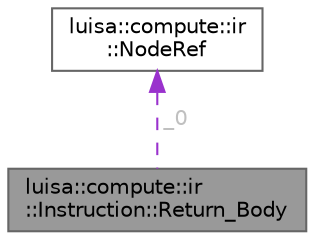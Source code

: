 digraph "luisa::compute::ir::Instruction::Return_Body"
{
 // LATEX_PDF_SIZE
  bgcolor="transparent";
  edge [fontname=Helvetica,fontsize=10,labelfontname=Helvetica,labelfontsize=10];
  node [fontname=Helvetica,fontsize=10,shape=box,height=0.2,width=0.4];
  Node1 [id="Node000001",label="luisa::compute::ir\l::Instruction::Return_Body",height=0.2,width=0.4,color="gray40", fillcolor="grey60", style="filled", fontcolor="black",tooltip=" "];
  Node2 -> Node1 [id="edge2_Node000001_Node000002",dir="back",color="darkorchid3",style="dashed",tooltip=" ",label=" _0",fontcolor="grey" ];
  Node2 [id="Node000002",label="luisa::compute::ir\l::NodeRef",height=0.2,width=0.4,color="gray40", fillcolor="white", style="filled",URL="$structluisa_1_1compute_1_1ir_1_1_node_ref.html",tooltip=" "];
}
